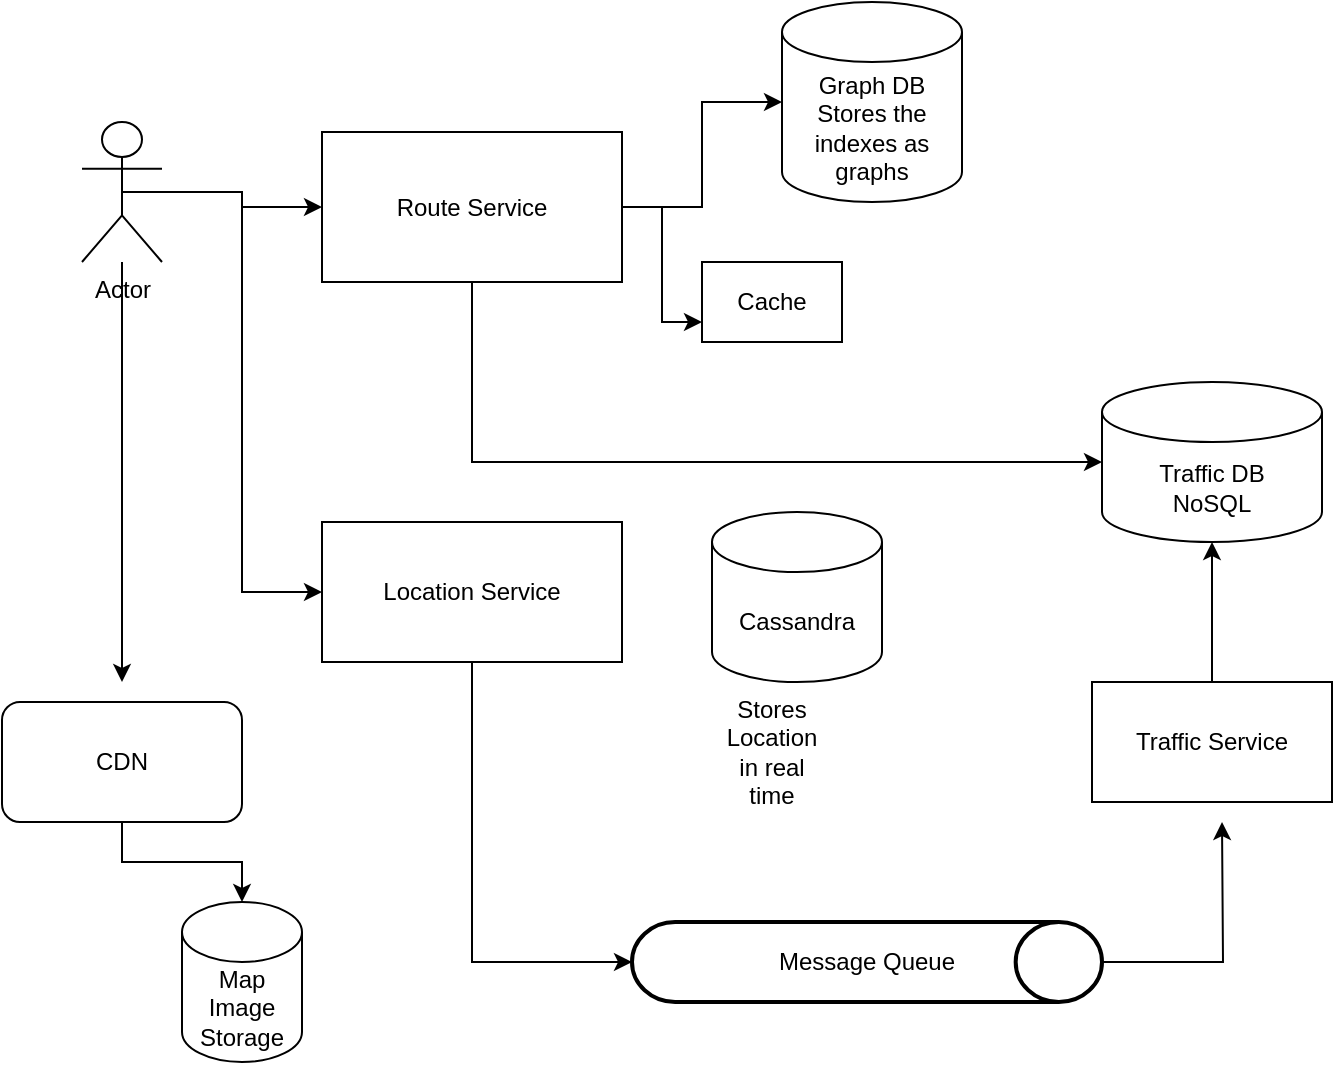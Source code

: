 <mxfile version="21.7.5" type="github">
  <diagram name="Page-1" id="XowObv_7WQQrKC6yb6CK">
    <mxGraphModel dx="954" dy="610" grid="1" gridSize="10" guides="1" tooltips="1" connect="1" arrows="1" fold="1" page="1" pageScale="1" pageWidth="827" pageHeight="1169" math="0" shadow="0">
      <root>
        <mxCell id="0" />
        <mxCell id="1" parent="0" />
        <mxCell id="SJpZ-dtIAZ14bEME89bI-17" value="" style="edgeStyle=orthogonalEdgeStyle;rounded=0;orthogonalLoop=1;jettySize=auto;html=1;" edge="1" parent="1" source="SJpZ-dtIAZ14bEME89bI-1" target="SJpZ-dtIAZ14bEME89bI-2">
          <mxGeometry relative="1" as="geometry" />
        </mxCell>
        <mxCell id="SJpZ-dtIAZ14bEME89bI-18" style="edgeStyle=orthogonalEdgeStyle;rounded=0;orthogonalLoop=1;jettySize=auto;html=1;exitX=0.5;exitY=0.5;exitDx=0;exitDy=0;exitPerimeter=0;entryX=0;entryY=0.5;entryDx=0;entryDy=0;" edge="1" parent="1" source="SJpZ-dtIAZ14bEME89bI-1" target="SJpZ-dtIAZ14bEME89bI-7">
          <mxGeometry relative="1" as="geometry" />
        </mxCell>
        <mxCell id="SJpZ-dtIAZ14bEME89bI-23" style="edgeStyle=orthogonalEdgeStyle;rounded=0;orthogonalLoop=1;jettySize=auto;html=1;" edge="1" parent="1" source="SJpZ-dtIAZ14bEME89bI-1">
          <mxGeometry relative="1" as="geometry">
            <mxPoint x="100" y="360" as="targetPoint" />
          </mxGeometry>
        </mxCell>
        <mxCell id="SJpZ-dtIAZ14bEME89bI-1" value="Actor" style="shape=umlActor;verticalLabelPosition=bottom;verticalAlign=top;html=1;outlineConnect=0;" vertex="1" parent="1">
          <mxGeometry x="80" y="80" width="40" height="70" as="geometry" />
        </mxCell>
        <mxCell id="SJpZ-dtIAZ14bEME89bI-5" style="edgeStyle=orthogonalEdgeStyle;rounded=0;orthogonalLoop=1;jettySize=auto;html=1;exitX=1;exitY=0.5;exitDx=0;exitDy=0;" edge="1" parent="1" source="SJpZ-dtIAZ14bEME89bI-2" target="SJpZ-dtIAZ14bEME89bI-3">
          <mxGeometry relative="1" as="geometry" />
        </mxCell>
        <mxCell id="SJpZ-dtIAZ14bEME89bI-6" style="edgeStyle=orthogonalEdgeStyle;rounded=0;orthogonalLoop=1;jettySize=auto;html=1;exitX=1;exitY=0.5;exitDx=0;exitDy=0;entryX=0;entryY=0.75;entryDx=0;entryDy=0;" edge="1" parent="1" source="SJpZ-dtIAZ14bEME89bI-2" target="SJpZ-dtIAZ14bEME89bI-4">
          <mxGeometry relative="1" as="geometry" />
        </mxCell>
        <mxCell id="SJpZ-dtIAZ14bEME89bI-16" style="edgeStyle=orthogonalEdgeStyle;rounded=0;orthogonalLoop=1;jettySize=auto;html=1;exitX=0.5;exitY=1;exitDx=0;exitDy=0;entryX=0;entryY=0.5;entryDx=0;entryDy=0;entryPerimeter=0;" edge="1" parent="1" source="SJpZ-dtIAZ14bEME89bI-2" target="SJpZ-dtIAZ14bEME89bI-12">
          <mxGeometry relative="1" as="geometry" />
        </mxCell>
        <mxCell id="SJpZ-dtIAZ14bEME89bI-2" value="Route Service" style="rounded=0;whiteSpace=wrap;html=1;" vertex="1" parent="1">
          <mxGeometry x="200" y="85" width="150" height="75" as="geometry" />
        </mxCell>
        <mxCell id="SJpZ-dtIAZ14bEME89bI-3" value="Graph DB&lt;br&gt;Stores the indexes as graphs" style="shape=cylinder3;whiteSpace=wrap;html=1;boundedLbl=1;backgroundOutline=1;size=15;" vertex="1" parent="1">
          <mxGeometry x="430" y="20" width="90" height="100" as="geometry" />
        </mxCell>
        <mxCell id="SJpZ-dtIAZ14bEME89bI-4" value="Cache" style="rounded=0;whiteSpace=wrap;html=1;" vertex="1" parent="1">
          <mxGeometry x="390" y="150" width="70" height="40" as="geometry" />
        </mxCell>
        <mxCell id="SJpZ-dtIAZ14bEME89bI-11" style="edgeStyle=orthogonalEdgeStyle;rounded=0;orthogonalLoop=1;jettySize=auto;html=1;exitX=0.5;exitY=1;exitDx=0;exitDy=0;entryX=0;entryY=0.5;entryDx=0;entryDy=0;entryPerimeter=0;" edge="1" parent="1" source="SJpZ-dtIAZ14bEME89bI-7" target="SJpZ-dtIAZ14bEME89bI-10">
          <mxGeometry relative="1" as="geometry" />
        </mxCell>
        <mxCell id="SJpZ-dtIAZ14bEME89bI-7" value="Location Service" style="rounded=0;whiteSpace=wrap;html=1;" vertex="1" parent="1">
          <mxGeometry x="200" y="280" width="150" height="70" as="geometry" />
        </mxCell>
        <mxCell id="SJpZ-dtIAZ14bEME89bI-8" value="Cassandra&lt;br&gt;" style="shape=cylinder3;whiteSpace=wrap;html=1;boundedLbl=1;backgroundOutline=1;size=15;" vertex="1" parent="1">
          <mxGeometry x="395" y="275" width="85" height="85" as="geometry" />
        </mxCell>
        <mxCell id="SJpZ-dtIAZ14bEME89bI-9" value="Stores Location in real time" style="text;html=1;strokeColor=none;fillColor=none;align=center;verticalAlign=middle;whiteSpace=wrap;rounded=0;" vertex="1" parent="1">
          <mxGeometry x="395" y="380" width="60" height="30" as="geometry" />
        </mxCell>
        <mxCell id="SJpZ-dtIAZ14bEME89bI-14" style="edgeStyle=orthogonalEdgeStyle;rounded=0;orthogonalLoop=1;jettySize=auto;html=1;" edge="1" parent="1" source="SJpZ-dtIAZ14bEME89bI-10">
          <mxGeometry relative="1" as="geometry">
            <mxPoint x="650" y="430" as="targetPoint" />
          </mxGeometry>
        </mxCell>
        <mxCell id="SJpZ-dtIAZ14bEME89bI-10" value="Message Queue" style="strokeWidth=2;html=1;shape=mxgraph.flowchart.direct_data;whiteSpace=wrap;" vertex="1" parent="1">
          <mxGeometry x="355" y="480" width="235" height="40" as="geometry" />
        </mxCell>
        <mxCell id="SJpZ-dtIAZ14bEME89bI-12" value="Traffic DB&lt;br&gt;NoSQL" style="shape=cylinder3;whiteSpace=wrap;html=1;boundedLbl=1;backgroundOutline=1;size=15;" vertex="1" parent="1">
          <mxGeometry x="590" y="210" width="110" height="80" as="geometry" />
        </mxCell>
        <mxCell id="SJpZ-dtIAZ14bEME89bI-15" style="edgeStyle=orthogonalEdgeStyle;rounded=0;orthogonalLoop=1;jettySize=auto;html=1;exitX=0.5;exitY=0;exitDx=0;exitDy=0;entryX=0.5;entryY=1;entryDx=0;entryDy=0;entryPerimeter=0;" edge="1" parent="1" source="SJpZ-dtIAZ14bEME89bI-13" target="SJpZ-dtIAZ14bEME89bI-12">
          <mxGeometry relative="1" as="geometry" />
        </mxCell>
        <mxCell id="SJpZ-dtIAZ14bEME89bI-13" value="Traffic Service" style="rounded=0;whiteSpace=wrap;html=1;" vertex="1" parent="1">
          <mxGeometry x="585" y="360" width="120" height="60" as="geometry" />
        </mxCell>
        <mxCell id="SJpZ-dtIAZ14bEME89bI-19" value="Map Image Storage" style="shape=cylinder3;whiteSpace=wrap;html=1;boundedLbl=1;backgroundOutline=1;size=15;" vertex="1" parent="1">
          <mxGeometry x="130" y="470" width="60" height="80" as="geometry" />
        </mxCell>
        <mxCell id="SJpZ-dtIAZ14bEME89bI-21" style="edgeStyle=orthogonalEdgeStyle;rounded=0;orthogonalLoop=1;jettySize=auto;html=1;exitX=0.5;exitY=1;exitDx=0;exitDy=0;" edge="1" parent="1" source="SJpZ-dtIAZ14bEME89bI-20" target="SJpZ-dtIAZ14bEME89bI-19">
          <mxGeometry relative="1" as="geometry" />
        </mxCell>
        <mxCell id="SJpZ-dtIAZ14bEME89bI-20" value="CDN" style="rounded=1;whiteSpace=wrap;html=1;" vertex="1" parent="1">
          <mxGeometry x="40" y="370" width="120" height="60" as="geometry" />
        </mxCell>
      </root>
    </mxGraphModel>
  </diagram>
</mxfile>
